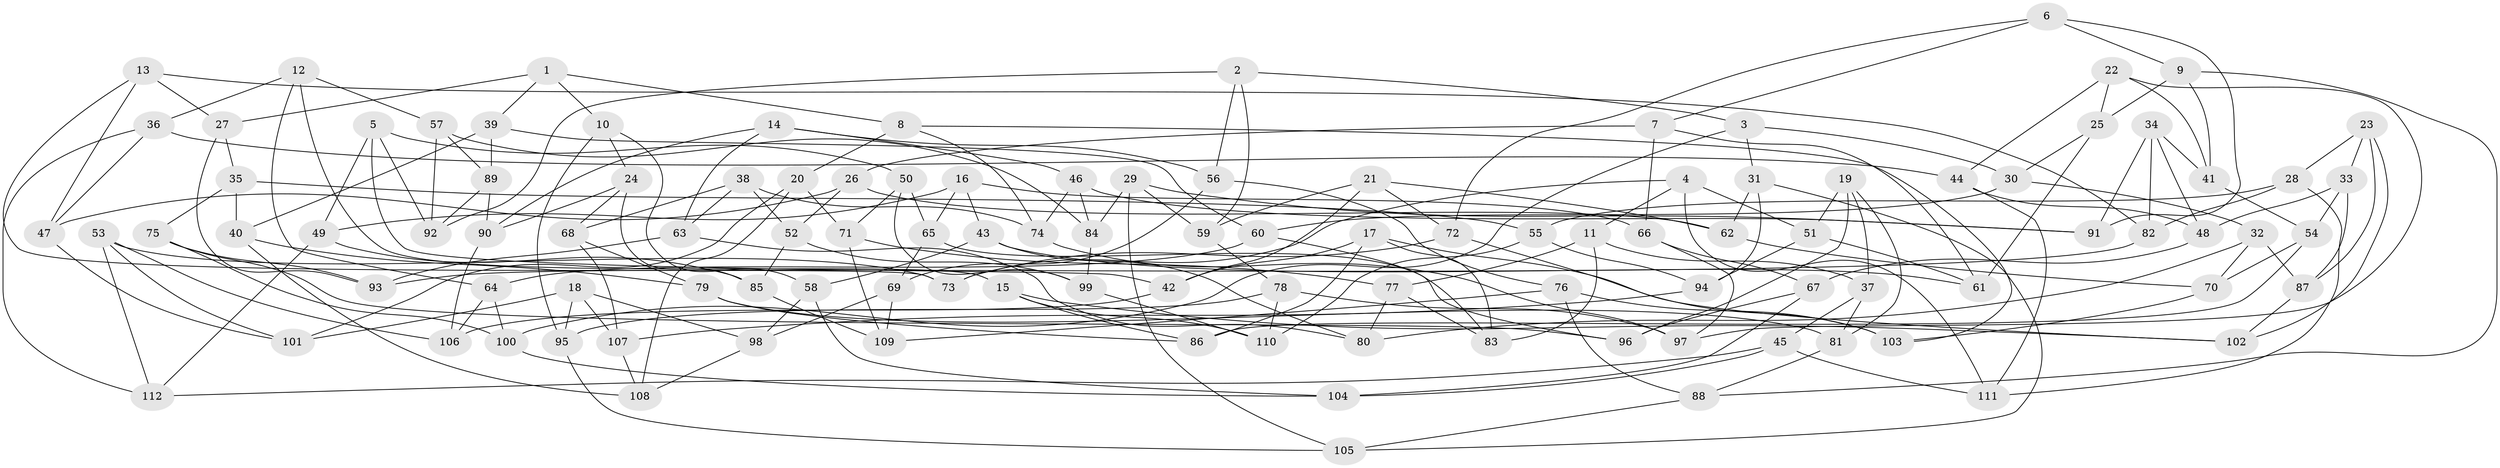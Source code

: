 // Generated by graph-tools (version 1.1) at 2025/58/03/09/25 04:58:57]
// undirected, 112 vertices, 224 edges
graph export_dot {
graph [start="1"]
  node [color=gray90,style=filled];
  1;
  2;
  3;
  4;
  5;
  6;
  7;
  8;
  9;
  10;
  11;
  12;
  13;
  14;
  15;
  16;
  17;
  18;
  19;
  20;
  21;
  22;
  23;
  24;
  25;
  26;
  27;
  28;
  29;
  30;
  31;
  32;
  33;
  34;
  35;
  36;
  37;
  38;
  39;
  40;
  41;
  42;
  43;
  44;
  45;
  46;
  47;
  48;
  49;
  50;
  51;
  52;
  53;
  54;
  55;
  56;
  57;
  58;
  59;
  60;
  61;
  62;
  63;
  64;
  65;
  66;
  67;
  68;
  69;
  70;
  71;
  72;
  73;
  74;
  75;
  76;
  77;
  78;
  79;
  80;
  81;
  82;
  83;
  84;
  85;
  86;
  87;
  88;
  89;
  90;
  91;
  92;
  93;
  94;
  95;
  96;
  97;
  98;
  99;
  100;
  101;
  102;
  103;
  104;
  105;
  106;
  107;
  108;
  109;
  110;
  111;
  112;
  1 -- 10;
  1 -- 8;
  1 -- 27;
  1 -- 39;
  2 -- 56;
  2 -- 59;
  2 -- 92;
  2 -- 3;
  3 -- 100;
  3 -- 31;
  3 -- 30;
  4 -- 11;
  4 -- 73;
  4 -- 111;
  4 -- 51;
  5 -- 49;
  5 -- 92;
  5 -- 50;
  5 -- 42;
  6 -- 91;
  6 -- 72;
  6 -- 9;
  6 -- 7;
  7 -- 26;
  7 -- 61;
  7 -- 66;
  8 -- 20;
  8 -- 103;
  8 -- 74;
  9 -- 41;
  9 -- 88;
  9 -- 25;
  10 -- 58;
  10 -- 24;
  10 -- 95;
  11 -- 37;
  11 -- 83;
  11 -- 77;
  12 -- 64;
  12 -- 15;
  12 -- 36;
  12 -- 57;
  13 -- 27;
  13 -- 82;
  13 -- 73;
  13 -- 47;
  14 -- 56;
  14 -- 90;
  14 -- 63;
  14 -- 46;
  15 -- 110;
  15 -- 86;
  15 -- 102;
  16 -- 43;
  16 -- 65;
  16 -- 66;
  16 -- 49;
  17 -- 86;
  17 -- 102;
  17 -- 83;
  17 -- 42;
  18 -- 98;
  18 -- 95;
  18 -- 101;
  18 -- 107;
  19 -- 51;
  19 -- 37;
  19 -- 81;
  19 -- 96;
  20 -- 108;
  20 -- 101;
  20 -- 71;
  21 -- 62;
  21 -- 42;
  21 -- 72;
  21 -- 59;
  22 -- 41;
  22 -- 25;
  22 -- 44;
  22 -- 97;
  23 -- 33;
  23 -- 28;
  23 -- 102;
  23 -- 87;
  24 -- 85;
  24 -- 90;
  24 -- 68;
  25 -- 61;
  25 -- 30;
  26 -- 47;
  26 -- 62;
  26 -- 52;
  27 -- 35;
  27 -- 93;
  28 -- 55;
  28 -- 111;
  28 -- 82;
  29 -- 84;
  29 -- 59;
  29 -- 105;
  29 -- 91;
  30 -- 60;
  30 -- 32;
  31 -- 94;
  31 -- 105;
  31 -- 62;
  32 -- 87;
  32 -- 80;
  32 -- 70;
  33 -- 48;
  33 -- 87;
  33 -- 54;
  34 -- 48;
  34 -- 82;
  34 -- 41;
  34 -- 91;
  35 -- 75;
  35 -- 40;
  35 -- 55;
  36 -- 44;
  36 -- 112;
  36 -- 47;
  37 -- 45;
  37 -- 81;
  38 -- 63;
  38 -- 52;
  38 -- 68;
  38 -- 74;
  39 -- 89;
  39 -- 40;
  39 -- 60;
  40 -- 79;
  40 -- 108;
  41 -- 54;
  42 -- 106;
  43 -- 58;
  43 -- 80;
  43 -- 61;
  44 -- 111;
  44 -- 48;
  45 -- 112;
  45 -- 104;
  45 -- 111;
  46 -- 74;
  46 -- 91;
  46 -- 84;
  47 -- 101;
  48 -- 67;
  49 -- 85;
  49 -- 112;
  50 -- 71;
  50 -- 65;
  50 -- 99;
  51 -- 61;
  51 -- 94;
  52 -- 99;
  52 -- 85;
  53 -- 112;
  53 -- 101;
  53 -- 106;
  53 -- 73;
  54 -- 86;
  54 -- 70;
  55 -- 110;
  55 -- 94;
  56 -- 69;
  56 -- 76;
  57 -- 89;
  57 -- 92;
  57 -- 84;
  58 -- 98;
  58 -- 104;
  59 -- 78;
  60 -- 83;
  60 -- 64;
  62 -- 70;
  63 -- 93;
  63 -- 80;
  64 -- 106;
  64 -- 100;
  65 -- 69;
  65 -- 96;
  66 -- 67;
  66 -- 97;
  67 -- 104;
  67 -- 96;
  68 -- 107;
  68 -- 79;
  69 -- 109;
  69 -- 98;
  70 -- 103;
  71 -- 109;
  71 -- 77;
  72 -- 103;
  72 -- 73;
  74 -- 97;
  75 -- 93;
  75 -- 96;
  75 -- 100;
  76 -- 103;
  76 -- 88;
  76 -- 109;
  77 -- 80;
  77 -- 83;
  78 -- 95;
  78 -- 97;
  78 -- 110;
  79 -- 81;
  79 -- 86;
  81 -- 88;
  82 -- 93;
  84 -- 99;
  85 -- 109;
  87 -- 102;
  88 -- 105;
  89 -- 90;
  89 -- 92;
  90 -- 106;
  94 -- 107;
  95 -- 105;
  98 -- 108;
  99 -- 110;
  100 -- 104;
  107 -- 108;
}
